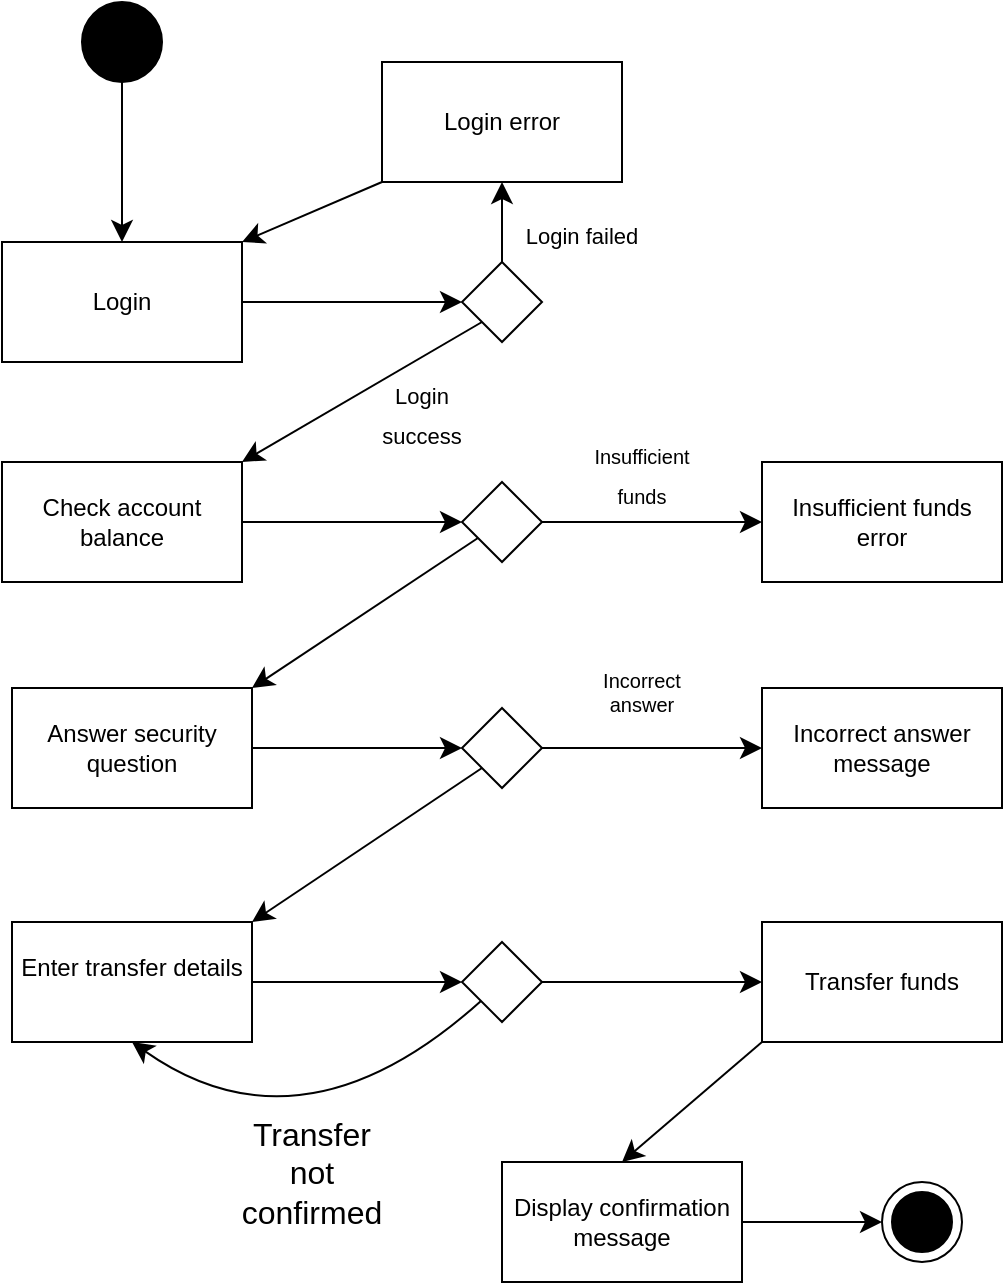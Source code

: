 <mxfile version="24.7.6">
  <diagram name="Page-1" id="e7e014a7-5840-1c2e-5031-d8a46d1fe8dd">
    <mxGraphModel dx="1431" dy="732" grid="1" gridSize="10" guides="1" tooltips="1" connect="1" arrows="1" fold="1" page="1" pageScale="1" pageWidth="1169" pageHeight="826" background="none" math="0" shadow="0">
      <root>
        <mxCell id="0" />
        <mxCell id="1" parent="0" />
        <mxCell id="QWux5C2fGuKudc5XyIEA-41" value="" style="ellipse;whiteSpace=wrap;html=1;aspect=fixed;fillColor=#000000;" vertex="1" parent="1">
          <mxGeometry x="560" y="40" width="40" height="40" as="geometry" />
        </mxCell>
        <mxCell id="QWux5C2fGuKudc5XyIEA-43" value="" style="endArrow=classic;html=1;rounded=0;fontSize=12;startSize=8;endSize=8;curved=1;" edge="1" parent="1">
          <mxGeometry width="50" height="50" relative="1" as="geometry">
            <mxPoint x="580" y="80" as="sourcePoint" />
            <mxPoint x="580" y="160" as="targetPoint" />
          </mxGeometry>
        </mxCell>
        <mxCell id="QWux5C2fGuKudc5XyIEA-44" value="Login" style="rounded=0;whiteSpace=wrap;html=1;" vertex="1" parent="1">
          <mxGeometry x="520" y="160" width="120" height="60" as="geometry" />
        </mxCell>
        <mxCell id="QWux5C2fGuKudc5XyIEA-45" value="" style="rhombus;whiteSpace=wrap;html=1;" vertex="1" parent="1">
          <mxGeometry x="750" y="170" width="40" height="40" as="geometry" />
        </mxCell>
        <mxCell id="QWux5C2fGuKudc5XyIEA-46" value="" style="endArrow=classic;html=1;rounded=0;fontSize=12;startSize=8;endSize=8;curved=1;exitX=1;exitY=0.5;exitDx=0;exitDy=0;" edge="1" parent="1" source="QWux5C2fGuKudc5XyIEA-44">
          <mxGeometry width="50" height="50" relative="1" as="geometry">
            <mxPoint x="640" y="200" as="sourcePoint" />
            <mxPoint x="750" y="190" as="targetPoint" />
          </mxGeometry>
        </mxCell>
        <mxCell id="QWux5C2fGuKudc5XyIEA-47" style="edgeStyle=none;curved=1;rounded=0;orthogonalLoop=1;jettySize=auto;html=1;entryX=0;entryY=0.5;entryDx=0;entryDy=0;fontSize=12;startSize=8;endSize=8;" edge="1" parent="1" source="QWux5C2fGuKudc5XyIEA-45" target="QWux5C2fGuKudc5XyIEA-45">
          <mxGeometry relative="1" as="geometry" />
        </mxCell>
        <mxCell id="QWux5C2fGuKudc5XyIEA-49" value="Login error" style="rounded=0;whiteSpace=wrap;html=1;" vertex="1" parent="1">
          <mxGeometry x="710" y="70" width="120" height="60" as="geometry" />
        </mxCell>
        <mxCell id="QWux5C2fGuKudc5XyIEA-50" value="" style="endArrow=classic;html=1;rounded=0;fontSize=12;startSize=8;endSize=8;curved=1;entryX=0.5;entryY=1;entryDx=0;entryDy=0;" edge="1" parent="1" target="QWux5C2fGuKudc5XyIEA-49">
          <mxGeometry width="50" height="50" relative="1" as="geometry">
            <mxPoint x="770" y="170" as="sourcePoint" />
            <mxPoint x="820" y="120" as="targetPoint" />
          </mxGeometry>
        </mxCell>
        <mxCell id="QWux5C2fGuKudc5XyIEA-51" value="" style="endArrow=classic;html=1;rounded=0;fontSize=12;startSize=8;endSize=8;curved=1;entryX=1;entryY=0;entryDx=0;entryDy=0;exitX=0;exitY=1;exitDx=0;exitDy=0;" edge="1" parent="1" source="QWux5C2fGuKudc5XyIEA-49" target="QWux5C2fGuKudc5XyIEA-44">
          <mxGeometry width="50" height="50" relative="1" as="geometry">
            <mxPoint x="700" y="125" as="sourcePoint" />
            <mxPoint x="750" y="75" as="targetPoint" />
          </mxGeometry>
        </mxCell>
        <mxCell id="QWux5C2fGuKudc5XyIEA-52" value="&lt;font style=&quot;font-size: 11px;&quot;&gt;Login failed&lt;/font&gt;" style="text;html=1;align=center;verticalAlign=middle;whiteSpace=wrap;rounded=0;fontSize=16;" vertex="1" parent="1">
          <mxGeometry x="780" y="140" width="60" height="30" as="geometry" />
        </mxCell>
        <mxCell id="QWux5C2fGuKudc5XyIEA-53" value="Check account balance" style="rounded=0;whiteSpace=wrap;html=1;" vertex="1" parent="1">
          <mxGeometry x="520" y="270" width="120" height="60" as="geometry" />
        </mxCell>
        <mxCell id="QWux5C2fGuKudc5XyIEA-56" value="" style="endArrow=classic;html=1;rounded=0;fontSize=12;startSize=8;endSize=8;curved=1;entryX=1;entryY=0;entryDx=0;entryDy=0;exitX=0;exitY=1;exitDx=0;exitDy=0;" edge="1" parent="1" source="QWux5C2fGuKudc5XyIEA-45" target="QWux5C2fGuKudc5XyIEA-53">
          <mxGeometry width="50" height="50" relative="1" as="geometry">
            <mxPoint x="770" y="210" as="sourcePoint" />
            <mxPoint x="820" y="160" as="targetPoint" />
          </mxGeometry>
        </mxCell>
        <mxCell id="QWux5C2fGuKudc5XyIEA-57" value="&lt;font style=&quot;font-size: 11px;&quot;&gt;Login success&lt;/font&gt;" style="text;html=1;align=center;verticalAlign=middle;whiteSpace=wrap;rounded=0;fontSize=16;" vertex="1" parent="1">
          <mxGeometry x="700" y="230" width="60" height="30" as="geometry" />
        </mxCell>
        <mxCell id="QWux5C2fGuKudc5XyIEA-59" value="" style="rhombus;whiteSpace=wrap;html=1;" vertex="1" parent="1">
          <mxGeometry x="750" y="280" width="40" height="40" as="geometry" />
        </mxCell>
        <mxCell id="QWux5C2fGuKudc5XyIEA-60" value="Insufficient funds error" style="rounded=0;whiteSpace=wrap;html=1;" vertex="1" parent="1">
          <mxGeometry x="900" y="270" width="120" height="60" as="geometry" />
        </mxCell>
        <mxCell id="QWux5C2fGuKudc5XyIEA-61" value="" style="endArrow=classic;html=1;rounded=0;fontSize=12;startSize=8;endSize=8;curved=1;entryX=0;entryY=0.5;entryDx=0;entryDy=0;" edge="1" parent="1" target="QWux5C2fGuKudc5XyIEA-59">
          <mxGeometry width="50" height="50" relative="1" as="geometry">
            <mxPoint x="640" y="300" as="sourcePoint" />
            <mxPoint x="690" y="250" as="targetPoint" />
          </mxGeometry>
        </mxCell>
        <mxCell id="QWux5C2fGuKudc5XyIEA-62" value="" style="endArrow=classic;html=1;rounded=0;fontSize=12;startSize=8;endSize=8;curved=1;" edge="1" parent="1" target="QWux5C2fGuKudc5XyIEA-60">
          <mxGeometry width="50" height="50" relative="1" as="geometry">
            <mxPoint x="790" y="300" as="sourcePoint" />
            <mxPoint x="840" y="250" as="targetPoint" />
          </mxGeometry>
        </mxCell>
        <mxCell id="QWux5C2fGuKudc5XyIEA-63" value="&lt;font style=&quot;font-size: 10px;&quot;&gt;Insufficient funds&lt;br&gt;&lt;/font&gt;" style="text;html=1;align=center;verticalAlign=middle;whiteSpace=wrap;rounded=0;fontSize=16;" vertex="1" parent="1">
          <mxGeometry x="810" y="260" width="60" height="30" as="geometry" />
        </mxCell>
        <mxCell id="QWux5C2fGuKudc5XyIEA-65" value="&lt;div&gt;Answer security question&lt;/div&gt;" style="rounded=0;whiteSpace=wrap;html=1;" vertex="1" parent="1">
          <mxGeometry x="525" y="383" width="120" height="60" as="geometry" />
        </mxCell>
        <mxCell id="QWux5C2fGuKudc5XyIEA-67" value="" style="endArrow=classic;html=1;rounded=0;fontSize=12;startSize=8;endSize=8;curved=1;entryX=1;entryY=0;entryDx=0;entryDy=0;" edge="1" parent="1" source="QWux5C2fGuKudc5XyIEA-59" target="QWux5C2fGuKudc5XyIEA-65">
          <mxGeometry width="50" height="50" relative="1" as="geometry">
            <mxPoint x="710" y="410" as="sourcePoint" />
            <mxPoint x="760" y="360" as="targetPoint" />
          </mxGeometry>
        </mxCell>
        <mxCell id="QWux5C2fGuKudc5XyIEA-68" value="&lt;div&gt;Incorrect answer&lt;/div&gt;&lt;div&gt;message&lt;/div&gt;" style="rounded=0;whiteSpace=wrap;html=1;" vertex="1" parent="1">
          <mxGeometry x="900" y="383" width="120" height="60" as="geometry" />
        </mxCell>
        <mxCell id="QWux5C2fGuKudc5XyIEA-70" value="" style="rhombus;whiteSpace=wrap;html=1;" vertex="1" parent="1">
          <mxGeometry x="750" y="393" width="40" height="40" as="geometry" />
        </mxCell>
        <mxCell id="QWux5C2fGuKudc5XyIEA-71" value="" style="endArrow=classic;html=1;rounded=0;fontSize=12;startSize=8;endSize=8;curved=1;entryX=0;entryY=0.5;entryDx=0;entryDy=0;exitX=1;exitY=0.5;exitDx=0;exitDy=0;" edge="1" parent="1" source="QWux5C2fGuKudc5XyIEA-65" target="QWux5C2fGuKudc5XyIEA-70">
          <mxGeometry width="50" height="50" relative="1" as="geometry">
            <mxPoint x="650" y="410" as="sourcePoint" />
            <mxPoint x="870" y="350" as="targetPoint" />
          </mxGeometry>
        </mxCell>
        <mxCell id="QWux5C2fGuKudc5XyIEA-72" value="" style="endArrow=classic;html=1;rounded=0;fontSize=12;startSize=8;endSize=8;curved=1;exitX=1;exitY=0.5;exitDx=0;exitDy=0;entryX=0;entryY=0.5;entryDx=0;entryDy=0;" edge="1" parent="1" source="QWux5C2fGuKudc5XyIEA-70" target="QWux5C2fGuKudc5XyIEA-68">
          <mxGeometry width="50" height="50" relative="1" as="geometry">
            <mxPoint x="820" y="400" as="sourcePoint" />
            <mxPoint x="870" y="350" as="targetPoint" />
          </mxGeometry>
        </mxCell>
        <mxCell id="QWux5C2fGuKudc5XyIEA-73" value="&lt;div style=&quot;font-size: 10px;&quot;&gt;&lt;font style=&quot;font-size: 10px;&quot;&gt;Incorrect&lt;/font&gt;&lt;/div&gt;&lt;div style=&quot;font-size: 10px;&quot;&gt;&lt;font style=&quot;font-size: 10px;&quot;&gt;answer&lt;br&gt;&lt;/font&gt;&lt;/div&gt;" style="text;html=1;align=center;verticalAlign=middle;whiteSpace=wrap;rounded=0;fontSize=16;" vertex="1" parent="1">
          <mxGeometry x="810" y="370" width="60" height="30" as="geometry" />
        </mxCell>
        <mxCell id="QWux5C2fGuKudc5XyIEA-74" value="&lt;div&gt;Enter transfer details&lt;/div&gt;&lt;div&gt;&lt;br&gt;&lt;/div&gt;" style="rounded=0;whiteSpace=wrap;html=1;" vertex="1" parent="1">
          <mxGeometry x="525" y="500" width="120" height="60" as="geometry" />
        </mxCell>
        <mxCell id="QWux5C2fGuKudc5XyIEA-76" value="" style="rhombus;whiteSpace=wrap;html=1;" vertex="1" parent="1">
          <mxGeometry x="750" y="510" width="40" height="40" as="geometry" />
        </mxCell>
        <mxCell id="QWux5C2fGuKudc5XyIEA-77" value="" style="endArrow=classic;html=1;rounded=0;fontSize=12;startSize=8;endSize=8;curved=1;exitX=1;exitY=0.5;exitDx=0;exitDy=0;entryX=0;entryY=0.5;entryDx=0;entryDy=0;" edge="1" parent="1" source="QWux5C2fGuKudc5XyIEA-74" target="QWux5C2fGuKudc5XyIEA-76">
          <mxGeometry width="50" height="50" relative="1" as="geometry">
            <mxPoint x="780" y="660" as="sourcePoint" />
            <mxPoint x="830" y="610" as="targetPoint" />
          </mxGeometry>
        </mxCell>
        <mxCell id="QWux5C2fGuKudc5XyIEA-78" value="" style="endArrow=classic;html=1;rounded=0;fontSize=12;startSize=8;endSize=8;curved=1;exitX=0;exitY=1;exitDx=0;exitDy=0;entryX=1;entryY=0;entryDx=0;entryDy=0;" edge="1" parent="1" source="QWux5C2fGuKudc5XyIEA-70" target="QWux5C2fGuKudc5XyIEA-74">
          <mxGeometry width="50" height="50" relative="1" as="geometry">
            <mxPoint x="780" y="660" as="sourcePoint" />
            <mxPoint x="830" y="610" as="targetPoint" />
          </mxGeometry>
        </mxCell>
        <mxCell id="QWux5C2fGuKudc5XyIEA-79" value="" style="endArrow=classic;html=1;rounded=0;fontSize=12;startSize=8;endSize=8;curved=1;entryX=0.5;entryY=1;entryDx=0;entryDy=0;" edge="1" parent="1" source="QWux5C2fGuKudc5XyIEA-76" target="QWux5C2fGuKudc5XyIEA-74">
          <mxGeometry width="50" height="50" relative="1" as="geometry">
            <mxPoint x="770" y="550" as="sourcePoint" />
            <mxPoint x="830" y="610" as="targetPoint" />
            <Array as="points">
              <mxPoint x="670" y="620" />
            </Array>
          </mxGeometry>
        </mxCell>
        <mxCell id="QWux5C2fGuKudc5XyIEA-80" value="&lt;div&gt;Transfer not confirmed&lt;/div&gt;&lt;div&gt;&lt;br&gt;&lt;/div&gt;" style="text;html=1;align=center;verticalAlign=middle;whiteSpace=wrap;rounded=0;fontSize=16;" vertex="1" parent="1">
          <mxGeometry x="645" y="620" width="60" height="30" as="geometry" />
        </mxCell>
        <mxCell id="QWux5C2fGuKudc5XyIEA-82" value="" style="endArrow=classic;html=1;rounded=0;fontSize=12;startSize=8;endSize=8;curved=1;exitX=1;exitY=0.5;exitDx=0;exitDy=0;" edge="1" parent="1" source="QWux5C2fGuKudc5XyIEA-76" target="QWux5C2fGuKudc5XyIEA-83">
          <mxGeometry width="50" height="50" relative="1" as="geometry">
            <mxPoint x="780" y="660" as="sourcePoint" />
            <mxPoint x="900" y="530" as="targetPoint" />
          </mxGeometry>
        </mxCell>
        <mxCell id="QWux5C2fGuKudc5XyIEA-83" value="Transfer funds" style="rounded=0;whiteSpace=wrap;html=1;" vertex="1" parent="1">
          <mxGeometry x="900" y="500" width="120" height="60" as="geometry" />
        </mxCell>
        <mxCell id="QWux5C2fGuKudc5XyIEA-84" value="&lt;div&gt;Display confirmation message&lt;/div&gt;" style="rounded=0;whiteSpace=wrap;html=1;" vertex="1" parent="1">
          <mxGeometry x="770" y="620" width="120" height="60" as="geometry" />
        </mxCell>
        <mxCell id="QWux5C2fGuKudc5XyIEA-86" value="" style="ellipse;whiteSpace=wrap;html=1;aspect=fixed;" vertex="1" parent="1">
          <mxGeometry x="960" y="630" width="40" height="40" as="geometry" />
        </mxCell>
        <mxCell id="QWux5C2fGuKudc5XyIEA-87" value="" style="ellipse;whiteSpace=wrap;html=1;aspect=fixed;fillStyle=solid;fillColor=#000000;" vertex="1" parent="1">
          <mxGeometry x="965" y="635" width="30" height="30" as="geometry" />
        </mxCell>
        <mxCell id="QWux5C2fGuKudc5XyIEA-88" value="" style="endArrow=classic;html=1;rounded=0;fontSize=12;startSize=8;endSize=8;curved=1;exitX=0;exitY=1;exitDx=0;exitDy=0;entryX=0.5;entryY=0;entryDx=0;entryDy=0;" edge="1" parent="1" source="QWux5C2fGuKudc5XyIEA-83" target="QWux5C2fGuKudc5XyIEA-84">
          <mxGeometry width="50" height="50" relative="1" as="geometry">
            <mxPoint x="830" y="410" as="sourcePoint" />
            <mxPoint x="880" y="360" as="targetPoint" />
          </mxGeometry>
        </mxCell>
        <mxCell id="QWux5C2fGuKudc5XyIEA-89" value="" style="endArrow=classic;html=1;rounded=0;fontSize=12;startSize=8;endSize=8;curved=1;entryX=0;entryY=0.5;entryDx=0;entryDy=0;exitX=1;exitY=0.5;exitDx=0;exitDy=0;" edge="1" parent="1" source="QWux5C2fGuKudc5XyIEA-84" target="QWux5C2fGuKudc5XyIEA-86">
          <mxGeometry width="50" height="50" relative="1" as="geometry">
            <mxPoint x="830" y="410" as="sourcePoint" />
            <mxPoint x="880" y="360" as="targetPoint" />
          </mxGeometry>
        </mxCell>
      </root>
    </mxGraphModel>
  </diagram>
</mxfile>
